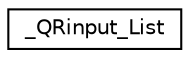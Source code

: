 digraph "类继承关系图"
{
  edge [fontname="Helvetica",fontsize="10",labelfontname="Helvetica",labelfontsize="10"];
  node [fontname="Helvetica",fontsize="10",shape=record];
  rankdir="LR";
  Node0 [label="_QRinput_List",height=0.2,width=0.4,color="black", fillcolor="white", style="filled",URL="$struct___q_rinput___list.html"];
}
